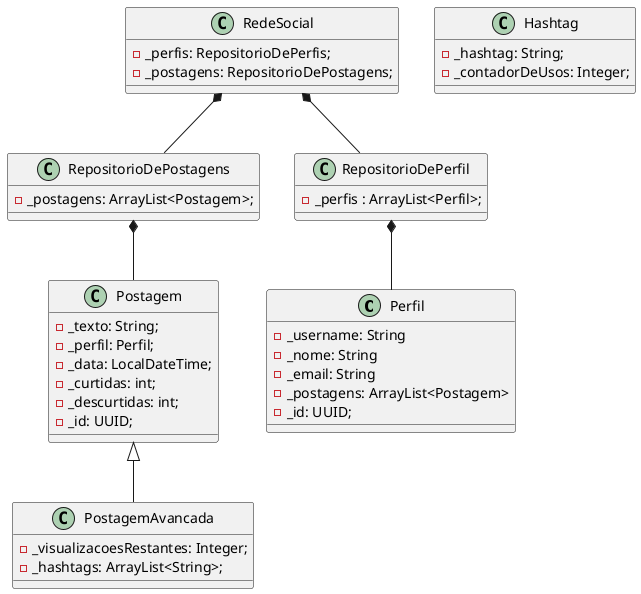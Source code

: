 @startuml Rubi
class Perfil {
    -_username: String
    -_nome: String
    -_email: String
    -_postagens: ArrayList<Postagem>
    -_id: UUID;
}

class Postagem {
    -_texto: String;
    -_perfil: Perfil;   
    -_data: LocalDateTime;
    -_curtidas: int;
    -_descurtidas: int;
    -_id: UUID;
}

class PostagemAvancada {
    -_visualizacoesRestantes: Integer;
    -_hashtags: ArrayList<String>;
}

class RepositorioDePostagens {
    -_postagens: ArrayList<Postagem>;
}

class RepositorioDePerfil {
    -_perfis : ArrayList<Perfil>;
}

class RedeSocial {
    -_perfis: RepositorioDePerfis;
    -_postagens: RepositorioDePostagens;
}

class Hashtag {
    -_hashtag: String;
    -_contadorDeUsos: Integer;
}

RedeSocial *-- RepositorioDePostagens
RedeSocial *-- RepositorioDePerfil
RepositorioDePostagens *-- Postagem
RepositorioDePerfil *-- Perfil
Postagem <|-- PostagemAvancada
@enduml
